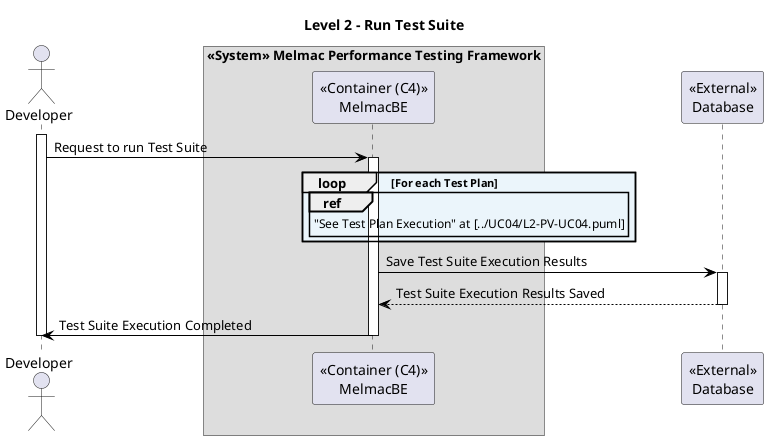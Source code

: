 @startuml L2-PV-UC03

title Level 2 - Run Test Suite

hide empty members

skinparam class {
    BackgroundColor<<valueObject>> #D6EAF8
    BackgroundColor<<root>> #FDEBD0
    BackgroundColor<<service>> #D1F2EB
    BackgroundColor #FEF9E7
    ArrowColor Black
}

skinparam package {
    BackgroundColor #EBF5FB
}

actor Developer as D

box "<<System>> Melmac Performance Testing Framework" 
    participant "<<Container (C4)>>\nMelmacBE" as BE
end box
participant "<<External>>\nDatabase" as DB

activate D
D -> BE: Request to run Test Suite
activate BE
loop For each Test Plan
    ref over BE
            "See Test Plan Execution" at [../UC04/L2-PV-UC04.puml]
    end ref
end loop
BE -> DB: Save Test Suite Execution Results
activate DB
DB --> BE: Test Suite Execution Results Saved
deactivate DB
BE -> D: Test Suite Execution Completed
deactivate BE
deactivate D

@enduml
